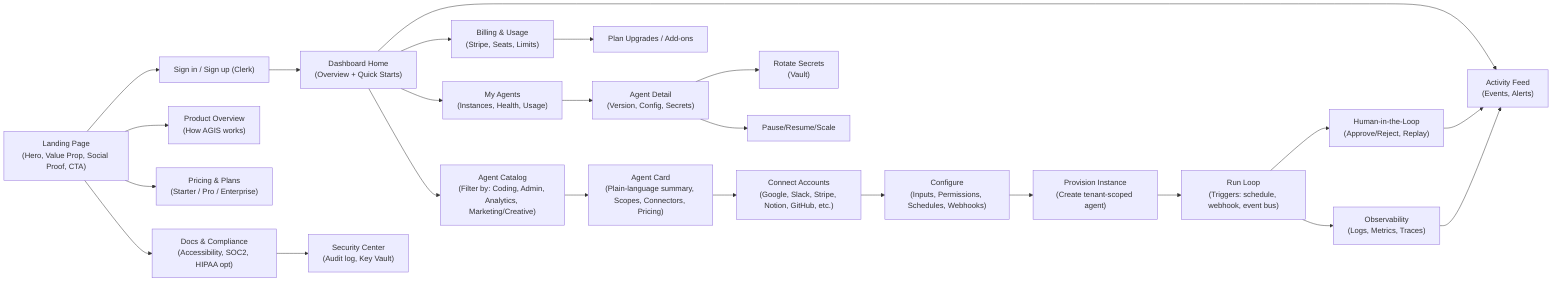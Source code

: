 flowchart LR
A["Landing Page
(Hero, Value Prop, Social Proof, CTA)"] --> B["Sign in / Sign up (Clerk)"]
A --> C["Product Overview
(How AGIS works)"]
A --> D["Pricing & Plans
(Starter / Pro / Enterprise)"]
A --> E["Docs & Compliance
(Accessibility, SOC2, HIPAA opt)"]
B --> F["Dashboard Home
(Overview + Quick Starts)"]
F --> G["Agent Catalog
(Filter by: Coding, Admin, Analytics, Marketing/Creative)"]
F --> H["My Agents
(Instances, Health, Usage)"]
F --> I["Activity Feed
(Events, Alerts)"]
F --> J["Billing & Usage
(Stripe, Seats, Limits)"]
G --> K["Agent Card
(Plain-language summary, Scopes, Connectors, Pricing)"]
K --> L["Connect Accounts
(Google, Slack, Stripe, Notion, GitHub, etc.)"]
L --> M["Configure
(Inputs, Permissions, Schedules, Webhooks)"]
M --> N["Provision Instance
(Create tenant-scoped agent)"]
N --> O["Run Loop
(Triggers: schedule, webhook, event bus)"]
O --> P["Observability
(Logs, Metrics, Traces)"]
O --> Q["Human-in-the-Loop
(Approve/Reject, Replay)"]
Q --> I
P --> I
J --> R["Plan Upgrades / Add-ons"]
E --> S["Security Center
(Audit log, Key Vault)"]
H --> T["Agent Detail
(Version, Config, Secrets)"]
T --> U["Rotate Secrets
(Vault)"]
T --> V["Pause/Resume/Scale"]